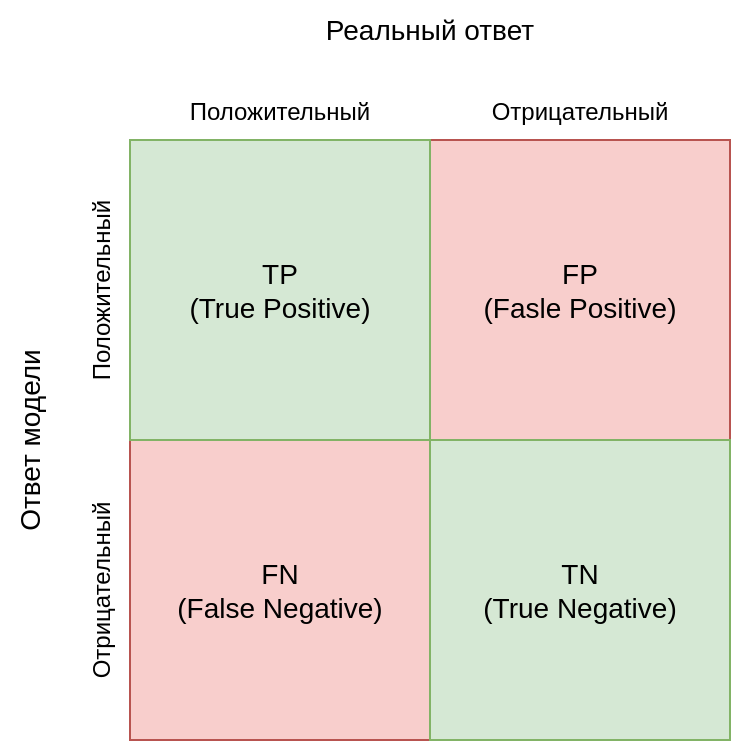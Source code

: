 <mxfile version="18.0.6" type="device"><diagram id="CJPlOSJlM1zFeCx0vlGM" name="Страница 1"><mxGraphModel dx="687" dy="408" grid="1" gridSize="10" guides="1" tooltips="1" connect="1" arrows="1" fold="1" page="1" pageScale="1" pageWidth="1654" pageHeight="1169" math="0" shadow="0"><root><mxCell id="0"/><mxCell id="1" parent="0"/><mxCell id="afYAQzpBokYhYTr1_xnW-2" value="&lt;font style=&quot;font-size: 14px;&quot;&gt;FP&lt;br&gt;(Fasle Positive)&lt;/font&gt;" style="rounded=0;whiteSpace=wrap;html=1;fillColor=#f8cecc;strokeColor=#b85450;" vertex="1" parent="1"><mxGeometry x="690" y="460" width="150" height="150" as="geometry"/></mxCell><mxCell id="afYAQzpBokYhYTr1_xnW-3" value="&lt;font style=&quot;font-size: 14px;&quot;&gt;FN&lt;br&gt;(False Negative)&lt;/font&gt;" style="rounded=0;whiteSpace=wrap;html=1;fillColor=#f8cecc;strokeColor=#b85450;" vertex="1" parent="1"><mxGeometry x="540" y="610" width="150" height="150" as="geometry"/></mxCell><mxCell id="afYAQzpBokYhYTr1_xnW-4" value="&lt;font style=&quot;font-size: 14px;&quot;&gt;TN&lt;br&gt;(True Negative)&lt;/font&gt;" style="rounded=0;whiteSpace=wrap;html=1;fillColor=#d5e8d4;strokeColor=#82b366;" vertex="1" parent="1"><mxGeometry x="690" y="610" width="150" height="150" as="geometry"/></mxCell><mxCell id="afYAQzpBokYhYTr1_xnW-5" value="&lt;font style=&quot;font-size: 14px;&quot;&gt;Ответ модели&lt;/font&gt;" style="text;html=1;strokeColor=none;fillColor=none;align=center;verticalAlign=middle;whiteSpace=wrap;rounded=0;rotation=-90;" vertex="1" parent="1"><mxGeometry x="340" y="595" width="300" height="30" as="geometry"/></mxCell><mxCell id="afYAQzpBokYhYTr1_xnW-6" value="&lt;span style=&quot;font-size: 14px;&quot;&gt;Реальный ответ&lt;/span&gt;" style="text;html=1;strokeColor=none;fillColor=none;align=center;verticalAlign=middle;whiteSpace=wrap;rounded=0;rotation=0;" vertex="1" parent="1"><mxGeometry x="540" y="390" width="300" height="30" as="geometry"/></mxCell><mxCell id="afYAQzpBokYhYTr1_xnW-7" value="&lt;font style=&quot;font-size: 12px;&quot;&gt;Положительный&lt;/font&gt;" style="text;html=1;strokeColor=none;fillColor=none;align=center;verticalAlign=middle;whiteSpace=wrap;rounded=0;fontSize=14;rotation=-90;" vertex="1" parent="1"><mxGeometry x="450" y="520" width="150" height="30" as="geometry"/></mxCell><mxCell id="afYAQzpBokYhYTr1_xnW-8" value="&lt;font style=&quot;font-size: 12px;&quot;&gt;Отрицательный&lt;br&gt;&lt;/font&gt;" style="text;html=1;strokeColor=none;fillColor=none;align=center;verticalAlign=middle;whiteSpace=wrap;rounded=0;fontSize=14;rotation=-90;" vertex="1" parent="1"><mxGeometry x="450" y="670" width="150" height="30" as="geometry"/></mxCell><mxCell id="afYAQzpBokYhYTr1_xnW-9" value="&lt;font style=&quot;font-size: 12px;&quot;&gt;Отрицательный&lt;br&gt;&lt;/font&gt;" style="text;html=1;strokeColor=none;fillColor=none;align=center;verticalAlign=middle;whiteSpace=wrap;rounded=0;fontSize=14;rotation=0;" vertex="1" parent="1"><mxGeometry x="690" y="430" width="150" height="30" as="geometry"/></mxCell><mxCell id="afYAQzpBokYhYTr1_xnW-10" value="&lt;font style=&quot;font-size: 12px;&quot;&gt;Положительный&lt;/font&gt;" style="text;html=1;strokeColor=none;fillColor=none;align=center;verticalAlign=middle;whiteSpace=wrap;rounded=0;fontSize=14;rotation=0;" vertex="1" parent="1"><mxGeometry x="540" y="430" width="150" height="30" as="geometry"/></mxCell><mxCell id="afYAQzpBokYhYTr1_xnW-1" value="&lt;font style=&quot;font-size: 14px;&quot;&gt;TP&lt;br&gt;(True Positive)&lt;/font&gt;" style="rounded=0;whiteSpace=wrap;html=1;fillColor=#d5e8d4;strokeColor=#82b366;" vertex="1" parent="1"><mxGeometry x="540" y="460" width="150" height="150" as="geometry"/></mxCell></root></mxGraphModel></diagram></mxfile>